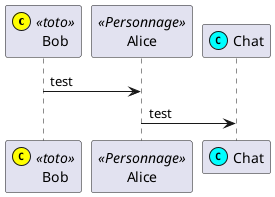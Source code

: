 {
  "sha1": "b5rfm0jqeqay2axz7skgmy0zqofffw9",
  "insertion": {
    "when": "2024-05-30T20:48:22.022Z",
    "user": "plantuml@gmail.com"
  }
}
@startuml

skinparam CircledCharacterFontSize 10
participant Bob << (C,#FFFF00) toto >>
participant Alice << Personnage >>
participant Chat << (C,#00FFFF) >>

Bob->Alice: test
Alice -> Chat: test

@enduml
